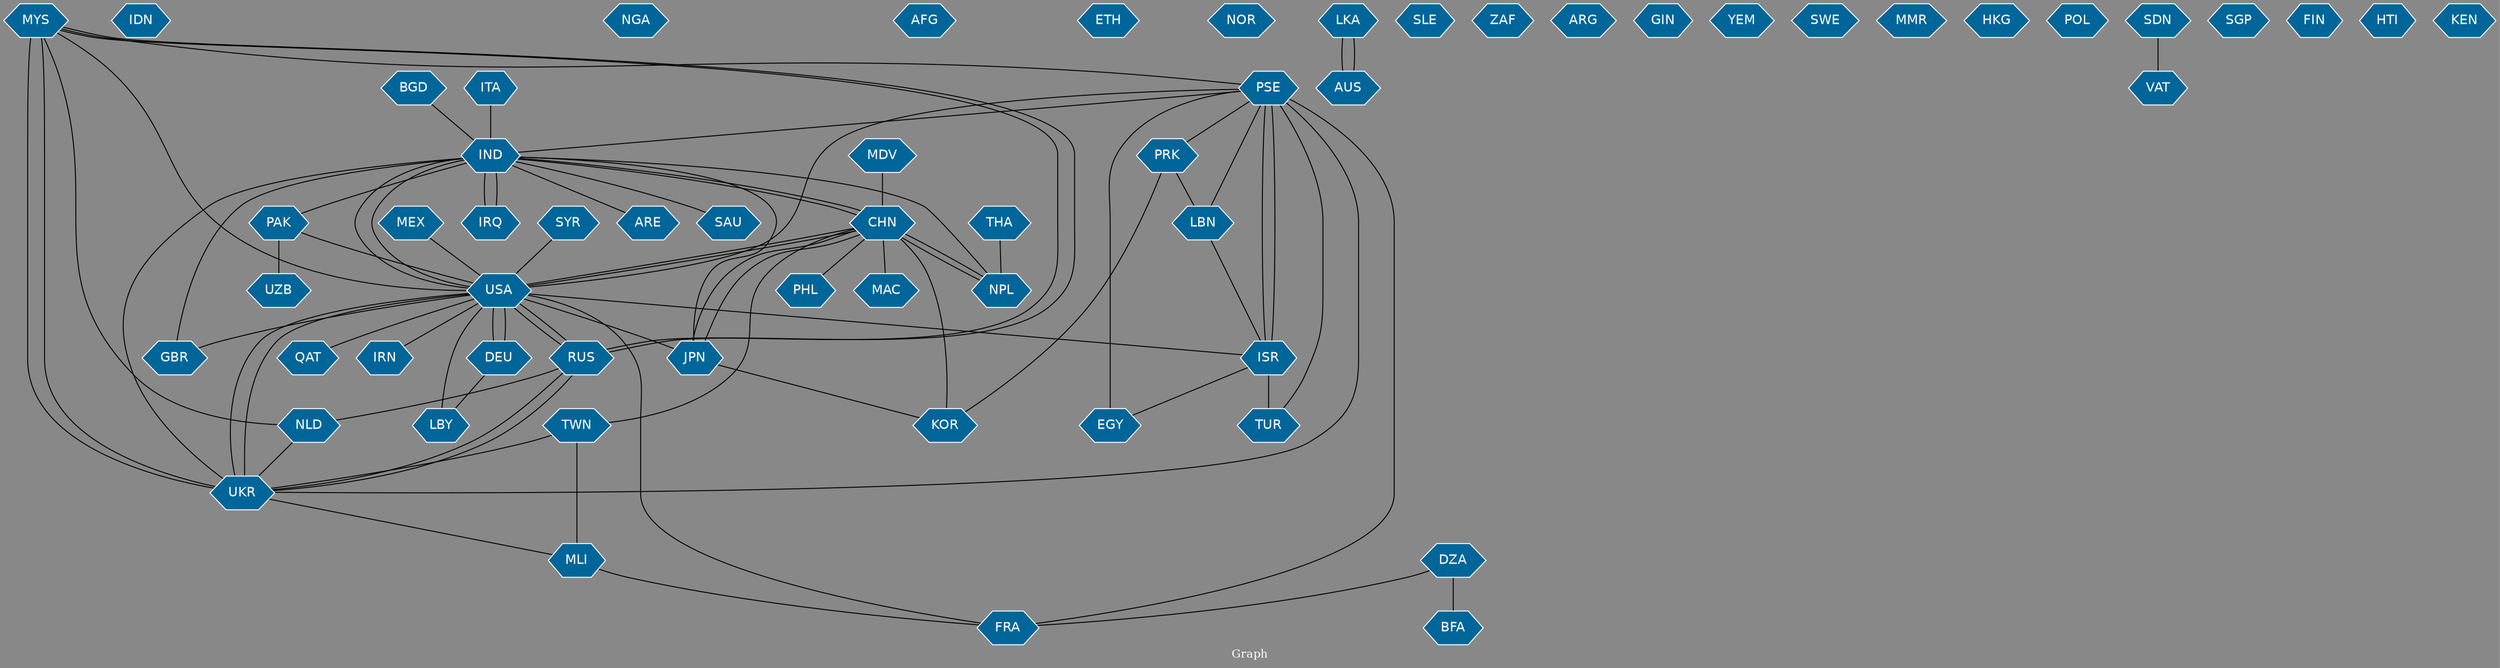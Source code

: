 // Countries together in item graph
graph {
	graph [bgcolor="#888888" fontcolor=white fontsize=12 label="Graph" outputorder=edgesfirst overlap=prism]
	node [color=white fillcolor="#006699" fontcolor=white fontname=Helvetica shape=hexagon style=filled]
	edge [arrowhead=open color=black fontcolor=white fontname=Courier fontsize=12]
		MYS [label=MYS]
		ISR [label=ISR]
		PSE [label=PSE]
		IND [label=IND]
		CHN [label=CHN]
		USA [label=USA]
		IRN [label=IRN]
		IRQ [label=IRQ]
		IDN [label=IDN]
		GBR [label=GBR]
		MDV [label=MDV]
		NGA [label=NGA]
		AFG [label=AFG]
		PAK [label=PAK]
		RUS [label=RUS]
		UKR [label=UKR]
		ETH [label=ETH]
		FRA [label=FRA]
		JPN [label=JPN]
		PHL [label=PHL]
		NOR [label=NOR]
		LKA [label=LKA]
		AUS [label=AUS]
		BGD [label=BGD]
		DEU [label=DEU]
		NLD [label=NLD]
		THA [label=THA]
		NPL [label=NPL]
		TUR [label=TUR]
		EGY [label=EGY]
		LBY [label=LBY]
		SYR [label=SYR]
		ITA [label=ITA]
		SLE [label=SLE]
		TWN [label=TWN]
		MLI [label=MLI]
		ARE [label=ARE]
		KOR [label=KOR]
		ZAF [label=ZAF]
		ARG [label=ARG]
		UZB [label=UZB]
		GIN [label=GIN]
		YEM [label=YEM]
		PRK [label=PRK]
		LBN [label=LBN]
		MEX [label=MEX]
		SWE [label=SWE]
		MMR [label=MMR]
		SAU [label=SAU]
		HKG [label=HKG]
		POL [label=POL]
		VAT [label=VAT]
		SDN [label=SDN]
		DZA [label=DZA]
		BFA [label=BFA]
		SGP [label=SGP]
		FIN [label=FIN]
		HTI [label=HTI]
		QAT [label=QAT]
		KEN [label=KEN]
		MAC [label=MAC]
			MEX -- USA [weight=1]
			USA -- ISR [weight=2]
			FRA -- USA [weight=1]
			CHN -- JPN [weight=1]
			PSE -- FRA [weight=1]
			ISR -- PSE [weight=46]
			UKR -- RUS [weight=7]
			IND -- PAK [weight=4]
			BGD -- IND [weight=1]
			PSE -- LBN [weight=2]
			TUR -- PSE [weight=1]
			CHN -- USA [weight=2]
			USA -- UKR [weight=2]
			EGY -- PSE [weight=2]
			CHN -- NPL [weight=1]
			TWN -- MLI [weight=1]
			CHN -- PHL [weight=1]
			SYR -- USA [weight=1]
			PSE -- PRK [weight=1]
			IND -- SAU [weight=1]
			THA -- NPL [weight=1]
			PSE -- IND [weight=1]
			PAK -- UZB [weight=1]
			UKR -- IND [weight=1]
			LBN -- ISR [weight=1]
			TWN -- UKR [weight=1]
			IND -- USA [weight=5]
			MYS -- USA [weight=2]
			CHN -- IND [weight=3]
			MYS -- RUS [weight=1]
			ISR -- TUR [weight=2]
			AUS -- LKA [weight=1]
			MDV -- CHN [weight=1]
			DEU -- LBY [weight=1]
			CHN -- TWN [weight=1]
			USA -- CHN [weight=1]
			IND -- ARE [weight=1]
			MLI -- FRA [weight=1]
			IND -- GBR [weight=2]
			IND -- IRQ [weight=8]
			PRK -- KOR [weight=1]
			CHN -- MAC [weight=1]
			USA -- JPN [weight=2]
			USA -- LBY [weight=1]
			ITA -- IND [weight=2]
			USA -- IND [weight=10]
			RUS -- USA [weight=5]
			DEU -- USA [weight=5]
			RUS -- UKR [weight=6]
			USA -- RUS [weight=12]
			PAK -- USA [weight=2]
			NLD -- UKR [weight=1]
			PSE -- ISR [weight=30]
			RUS -- NLD [weight=1]
			IRQ -- IND [weight=11]
			UKR -- USA [weight=7]
			JPN -- KOR [weight=1]
			DZA -- FRA [weight=1]
			RUS -- MYS [weight=1]
			MYS -- PSE [weight=1]
			JPN -- CHN [weight=1]
			PSE -- UKR [weight=1]
			PRK -- LBN [weight=1]
			IND -- JPN [weight=2]
			IND -- CHN [weight=1]
			ISR -- EGY [weight=1]
			UKR -- MYS [weight=1]
			MYS -- UKR [weight=10]
			PSE -- USA [weight=2]
			DZA -- BFA [weight=1]
			CHN -- KOR [weight=1]
			USA -- GBR [weight=1]
			SDN -- VAT [weight=1]
			NLD -- MYS [weight=1]
			USA -- DEU [weight=4]
			LKA -- AUS [weight=1]
			USA -- IRN [weight=1]
			IND -- NPL [weight=1]
			NPL -- CHN [weight=1]
			USA -- QAT [weight=1]
			UKR -- MLI [weight=1]
}